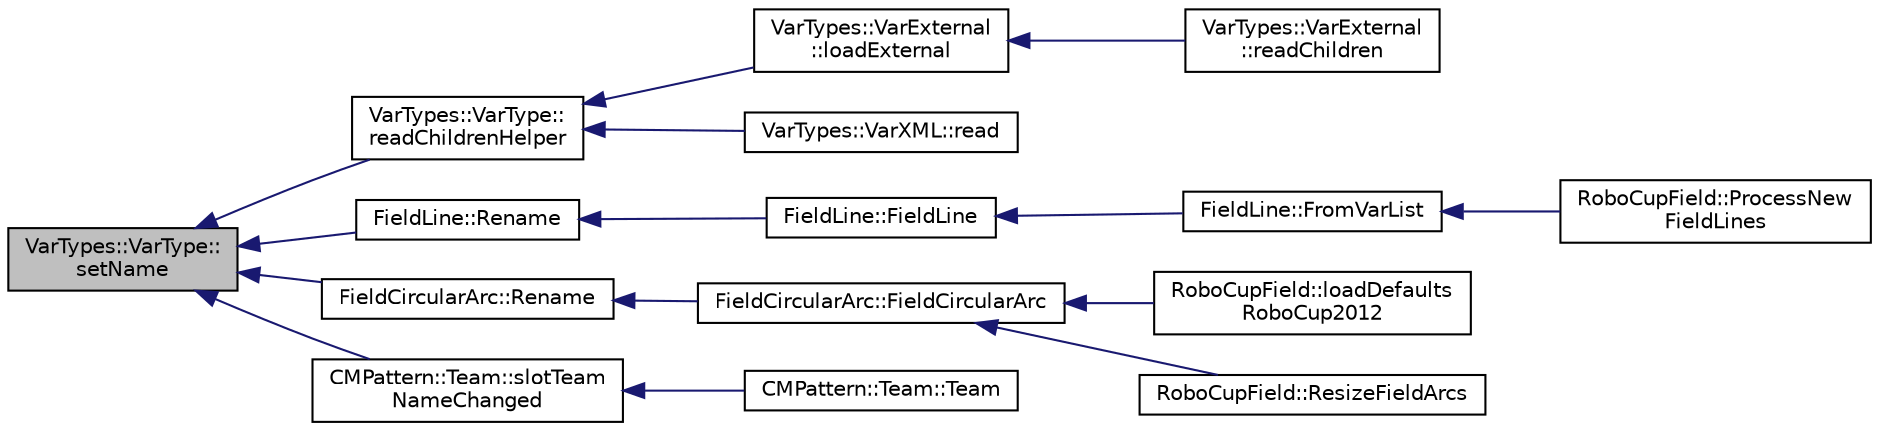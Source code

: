 digraph "VarTypes::VarType::setName"
{
 // INTERACTIVE_SVG=YES
  edge [fontname="Helvetica",fontsize="10",labelfontname="Helvetica",labelfontsize="10"];
  node [fontname="Helvetica",fontsize="10",shape=record];
  rankdir="LR";
  Node1 [label="VarTypes::VarType::\lsetName",height=0.2,width=0.4,color="black", fillcolor="grey75", style="filled", fontcolor="black"];
  Node1 -> Node2 [dir="back",color="midnightblue",fontsize="10",style="solid",fontname="Helvetica"];
  Node2 [label="VarTypes::VarType::\lreadChildrenHelper",height=0.2,width=0.4,color="black", fillcolor="white", style="filled",URL="$d4/d59/class_var_types_1_1_var_type.html#abc6e10025322f3fc5e0e0802c5a5f8d2",tooltip="A helper function to read a list of children from XML and convert it to a vector of VarType nodes..."];
  Node2 -> Node3 [dir="back",color="midnightblue",fontsize="10",style="solid",fontname="Helvetica"];
  Node3 [label="VarTypes::VarExternal\l::loadExternal",height=0.2,width=0.4,color="black", fillcolor="white", style="filled",URL="$d3/de2/class_var_types_1_1_var_external.html#a8cdbf72cd88b965326168362d9d2dc5e"];
  Node3 -> Node4 [dir="back",color="midnightblue",fontsize="10",style="solid",fontname="Helvetica"];
  Node4 [label="VarTypes::VarExternal\l::readChildren",height=0.2,width=0.4,color="black", fillcolor="white", style="filled",URL="$d3/de2/class_var_types_1_1_var_external.html#a17094bd8f47407726cbe388e091e9bef"];
  Node2 -> Node5 [dir="back",color="midnightblue",fontsize="10",style="solid",fontname="Helvetica"];
  Node5 [label="VarTypes::VarXML::read",height=0.2,width=0.4,color="black", fillcolor="white", style="filled",URL="$df/dd1/class_var_types_1_1_var_x_m_l.html#ae7fd42e8b53c47ef87c368af79afdb72"];
  Node1 -> Node6 [dir="back",color="midnightblue",fontsize="10",style="solid",fontname="Helvetica"];
  Node6 [label="FieldLine::Rename",height=0.2,width=0.4,color="black", fillcolor="white", style="filled",URL="$db/dda/class_field_line.html#aa80bfb6dff20a1f193a2f5192fa59076"];
  Node6 -> Node7 [dir="back",color="midnightblue",fontsize="10",style="solid",fontname="Helvetica"];
  Node7 [label="FieldLine::FieldLine",height=0.2,width=0.4,color="black", fillcolor="white", style="filled",URL="$db/dda/class_field_line.html#a79ae2a1a90b2e9a4e99c9dfdd8d1a758"];
  Node7 -> Node8 [dir="back",color="midnightblue",fontsize="10",style="solid",fontname="Helvetica"];
  Node8 [label="FieldLine::FromVarList",height=0.2,width=0.4,color="black", fillcolor="white", style="filled",URL="$db/dda/class_field_line.html#a56c616c2ef61e3b01a0f447169d7215d"];
  Node8 -> Node9 [dir="back",color="midnightblue",fontsize="10",style="solid",fontname="Helvetica"];
  Node9 [label="RoboCupField::ProcessNew\lFieldLines",height=0.2,width=0.4,color="black", fillcolor="white", style="filled",URL="$d2/d6f/class_robo_cup_field.html#ac083672b835425e21fb31bf4ec744e7d"];
  Node1 -> Node10 [dir="back",color="midnightblue",fontsize="10",style="solid",fontname="Helvetica"];
  Node10 [label="FieldCircularArc::Rename",height=0.2,width=0.4,color="black", fillcolor="white", style="filled",URL="$da/d15/class_field_circular_arc.html#a6f84458113d5c39f4eeb6ca25d991eaa"];
  Node10 -> Node11 [dir="back",color="midnightblue",fontsize="10",style="solid",fontname="Helvetica"];
  Node11 [label="FieldCircularArc::FieldCircularArc",height=0.2,width=0.4,color="black", fillcolor="white", style="filled",URL="$da/d15/class_field_circular_arc.html#a7b1748e638b8b13f34706a387907db2f"];
  Node11 -> Node12 [dir="back",color="midnightblue",fontsize="10",style="solid",fontname="Helvetica"];
  Node12 [label="RoboCupField::loadDefaults\lRoboCup2012",height=0.2,width=0.4,color="black", fillcolor="white", style="filled",URL="$d2/d6f/class_robo_cup_field.html#ae63ccc61dbed228337309a84df2d1ec1"];
  Node11 -> Node13 [dir="back",color="midnightblue",fontsize="10",style="solid",fontname="Helvetica"];
  Node13 [label="RoboCupField::ResizeFieldArcs",height=0.2,width=0.4,color="black", fillcolor="white", style="filled",URL="$d2/d6f/class_robo_cup_field.html#a87c30986ddf7b9db9a8c8232b869080c"];
  Node1 -> Node14 [dir="back",color="midnightblue",fontsize="10",style="solid",fontname="Helvetica"];
  Node14 [label="CMPattern::Team::slotTeam\lNameChanged",height=0.2,width=0.4,color="black", fillcolor="white", style="filled",URL="$dd/d8f/class_c_m_pattern_1_1_team.html#a74a836834ea72c98a0428b46b9097f3b"];
  Node14 -> Node15 [dir="back",color="midnightblue",fontsize="10",style="solid",fontname="Helvetica"];
  Node15 [label="CMPattern::Team::Team",height=0.2,width=0.4,color="black", fillcolor="white", style="filled",URL="$dd/d8f/class_c_m_pattern_1_1_team.html#a1088734005ae643a8b048cf438b6377f"];
}
